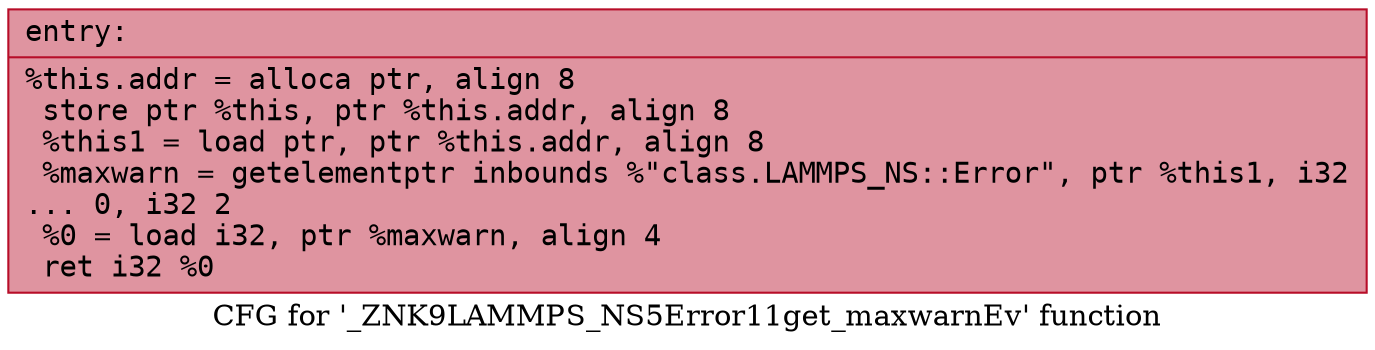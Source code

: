 digraph "CFG for '_ZNK9LAMMPS_NS5Error11get_maxwarnEv' function" {
	label="CFG for '_ZNK9LAMMPS_NS5Error11get_maxwarnEv' function";

	Node0x55bd4040e070 [shape=record,color="#b70d28ff", style=filled, fillcolor="#b70d2870" fontname="Courier",label="{entry:\l|  %this.addr = alloca ptr, align 8\l  store ptr %this, ptr %this.addr, align 8\l  %this1 = load ptr, ptr %this.addr, align 8\l  %maxwarn = getelementptr inbounds %\"class.LAMMPS_NS::Error\", ptr %this1, i32\l... 0, i32 2\l  %0 = load i32, ptr %maxwarn, align 4\l  ret i32 %0\l}"];
}
